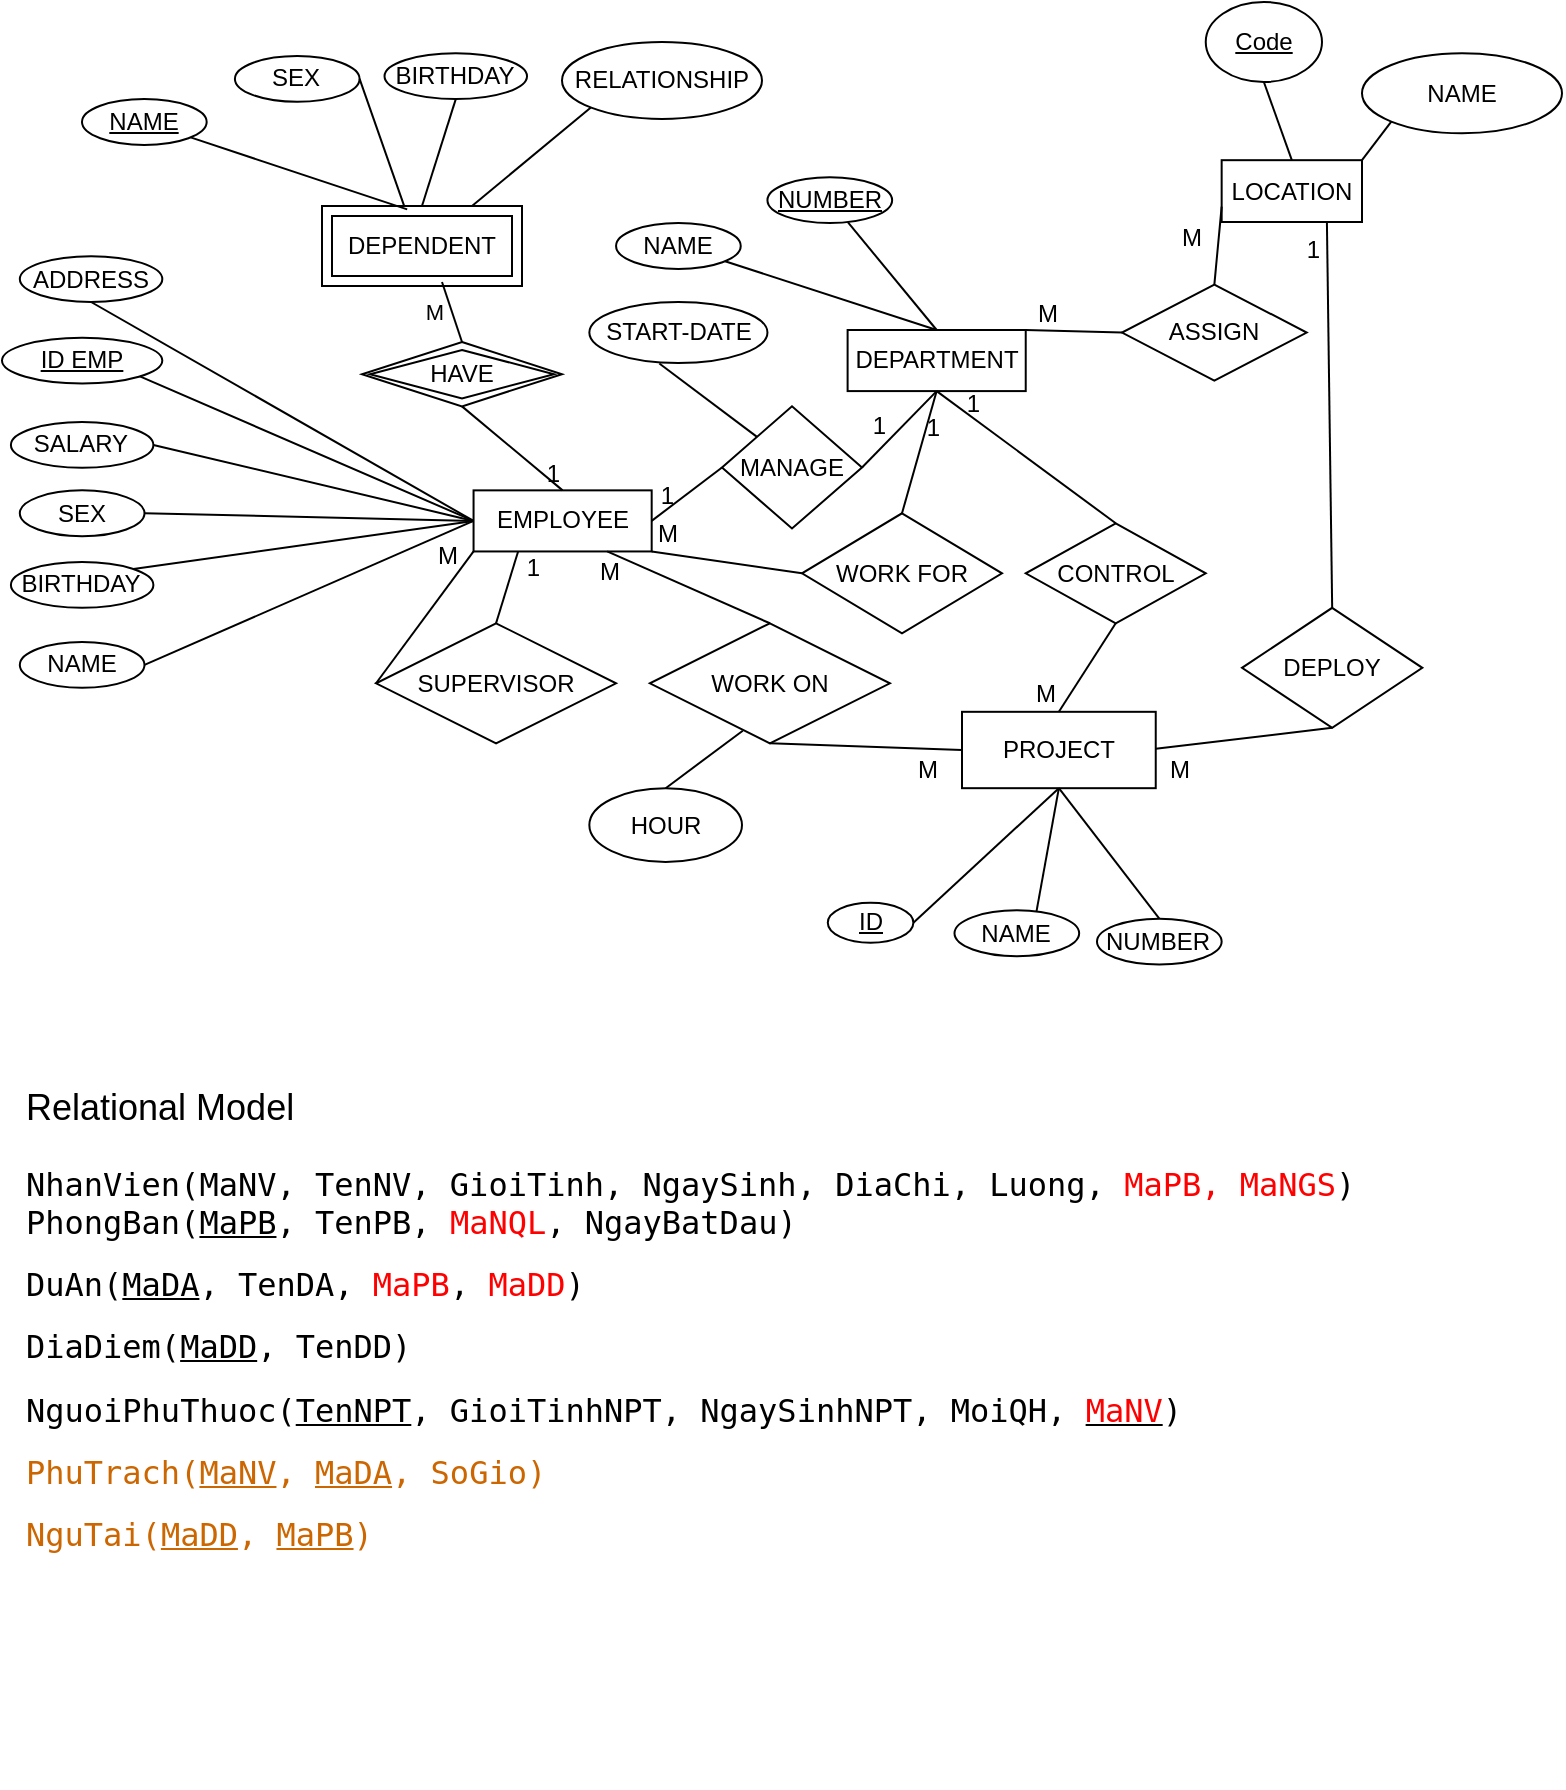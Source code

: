 <mxfile version="24.9.2">
  <diagram name="Page-1" id="UfHzQ_-jYsNJW2wkv0if">
    <mxGraphModel dx="827" dy="493" grid="1" gridSize="10" guides="1" tooltips="1" connect="1" arrows="1" fold="1" page="1" pageScale="1" pageWidth="850" pageHeight="1100" math="0" shadow="0">
      <root>
        <mxCell id="0" />
        <mxCell id="1" parent="0" />
        <mxCell id="2bNtola9W9ZlGzoYoYjb-123" value="" style="group;movable=1;resizable=1;rotatable=1;deletable=1;editable=1;locked=0;connectable=1;" parent="1" vertex="1" connectable="0">
          <mxGeometry x="34.996" y="200" width="780.004" height="481.25" as="geometry" />
        </mxCell>
        <mxCell id="2bNtola9W9ZlGzoYoYjb-6" value="" style="endArrow=none;html=1;rounded=0;exitX=0.5;exitY=0;exitDx=0;exitDy=0;movable=0;resizable=0;rotatable=0;deletable=0;editable=0;locked=1;connectable=0;" parent="2bNtola9W9ZlGzoYoYjb-123" source="2bNtola9W9ZlGzoYoYjb-12" target="2bNtola9W9ZlGzoYoYjb-7" edge="1">
          <mxGeometry width="50" height="50" relative="1" as="geometry">
            <mxPoint x="467.34" y="156.364" as="sourcePoint" />
            <mxPoint x="404.997" y="87.636" as="targetPoint" />
          </mxGeometry>
        </mxCell>
        <mxCell id="2bNtola9W9ZlGzoYoYjb-7" value="NAME" style="ellipse;whiteSpace=wrap;html=1;container=0;movable=0;resizable=0;rotatable=0;deletable=0;editable=0;locked=1;connectable=0;" parent="2bNtola9W9ZlGzoYoYjb-123" vertex="1">
          <mxGeometry x="307.031" y="110.545" width="62.342" height="22.909" as="geometry" />
        </mxCell>
        <mxCell id="2bNtola9W9ZlGzoYoYjb-8" value="" style="endArrow=none;html=1;rounded=0;exitX=0.5;exitY=0;exitDx=0;exitDy=0;movable=0;resizable=0;rotatable=0;deletable=0;editable=0;locked=1;connectable=0;" parent="2bNtola9W9ZlGzoYoYjb-123" source="2bNtola9W9ZlGzoYoYjb-12" target="2bNtola9W9ZlGzoYoYjb-9" edge="1">
          <mxGeometry width="50" height="50" relative="1" as="geometry">
            <mxPoint x="467.34" y="156.364" as="sourcePoint" />
            <mxPoint x="485.152" y="110.545" as="targetPoint" />
          </mxGeometry>
        </mxCell>
        <mxCell id="2bNtola9W9ZlGzoYoYjb-9" value="&lt;u&gt;NUMBER&lt;/u&gt;" style="ellipse;whiteSpace=wrap;html=1;container=0;movable=0;resizable=0;rotatable=0;deletable=0;editable=0;locked=1;connectable=0;" parent="2bNtola9W9ZlGzoYoYjb-123" vertex="1">
          <mxGeometry x="382.729" y="87.64" width="62.342" height="22.909" as="geometry" />
        </mxCell>
        <mxCell id="2bNtola9W9ZlGzoYoYjb-12" value="DEPARTMENT" style="rounded=0;whiteSpace=wrap;html=1;container=0;movable=0;resizable=0;rotatable=0;deletable=0;editable=0;locked=1;connectable=0;" parent="2bNtola9W9ZlGzoYoYjb-123" vertex="1">
          <mxGeometry x="422.81" y="164" width="89.06" height="30.545" as="geometry" />
        </mxCell>
        <mxCell id="2bNtola9W9ZlGzoYoYjb-18" value="MANAGE" style="rhombus;whiteSpace=wrap;html=1;direction=south;container=0;movable=0;resizable=0;rotatable=0;deletable=0;editable=0;locked=1;connectable=0;" parent="2bNtola9W9ZlGzoYoYjb-123" vertex="1">
          <mxGeometry x="360.004" y="202.18" width="70" height="61.09" as="geometry" />
        </mxCell>
        <mxCell id="2bNtola9W9ZlGzoYoYjb-21" value="PROJECT" style="rounded=0;whiteSpace=wrap;html=1;container=0;movable=0;resizable=0;rotatable=0;deletable=0;editable=0;locked=1;connectable=0;" parent="2bNtola9W9ZlGzoYoYjb-123" vertex="1">
          <mxGeometry x="480.004" y="354.91" width="96.87" height="38.18" as="geometry" />
        </mxCell>
        <mxCell id="2bNtola9W9ZlGzoYoYjb-22" value="" style="endArrow=none;html=1;rounded=0;exitX=0.657;exitY=0.033;exitDx=0;exitDy=0;exitPerimeter=0;entryX=0.5;entryY=1;entryDx=0;entryDy=0;movable=0;resizable=0;rotatable=0;deletable=0;editable=0;locked=1;connectable=0;" parent="2bNtola9W9ZlGzoYoYjb-123" source="2bNtola9W9ZlGzoYoYjb-23" target="2bNtola9W9ZlGzoYoYjb-21" edge="1">
          <mxGeometry width="50" height="50" relative="1" as="geometry">
            <mxPoint x="538.588" y="469.455" as="sourcePoint" />
            <mxPoint x="583.118" y="431.273" as="targetPoint" />
          </mxGeometry>
        </mxCell>
        <mxCell id="2bNtola9W9ZlGzoYoYjb-23" value="NAME" style="ellipse;whiteSpace=wrap;html=1;container=0;movable=0;resizable=0;rotatable=0;deletable=0;editable=0;locked=1;connectable=0;" parent="2bNtola9W9ZlGzoYoYjb-123" vertex="1">
          <mxGeometry x="476.246" y="454.182" width="62.342" height="22.909" as="geometry" />
        </mxCell>
        <mxCell id="2bNtola9W9ZlGzoYoYjb-24" value="NUMBER" style="ellipse;whiteSpace=wrap;html=1;container=0;movable=0;resizable=0;rotatable=0;deletable=0;editable=0;locked=1;connectable=0;" parent="2bNtola9W9ZlGzoYoYjb-123" vertex="1">
          <mxGeometry x="547.494" y="458.341" width="62.342" height="22.909" as="geometry" />
        </mxCell>
        <mxCell id="2bNtola9W9ZlGzoYoYjb-25" value="" style="endArrow=none;html=1;rounded=0;exitX=0.5;exitY=0;exitDx=0;exitDy=0;entryX=0.5;entryY=1;entryDx=0;entryDy=0;movable=1;resizable=1;rotatable=1;deletable=1;editable=1;locked=0;connectable=1;" parent="2bNtola9W9ZlGzoYoYjb-123" source="2bNtola9W9ZlGzoYoYjb-24" target="2bNtola9W9ZlGzoYoYjb-21" edge="1">
          <mxGeometry width="50" height="50" relative="1" as="geometry">
            <mxPoint x="520.776" y="484.727" as="sourcePoint" />
            <mxPoint x="583.118" y="431.273" as="targetPoint" />
          </mxGeometry>
        </mxCell>
        <mxCell id="2bNtola9W9ZlGzoYoYjb-32" value="" style="endArrow=none;html=1;rounded=0;entryX=0.5;entryY=1;entryDx=0;entryDy=0;exitX=0.5;exitY=0;exitDx=0;exitDy=0;movable=0;resizable=0;rotatable=0;deletable=0;editable=0;locked=1;connectable=0;" parent="2bNtola9W9ZlGzoYoYjb-123" source="2bNtola9W9ZlGzoYoYjb-18" target="2bNtola9W9ZlGzoYoYjb-12" edge="1">
          <mxGeometry relative="1" as="geometry">
            <mxPoint x="351.561" y="225.091" as="sourcePoint" />
            <mxPoint x="494.058" y="225.091" as="targetPoint" />
          </mxGeometry>
        </mxCell>
        <mxCell id="2bNtola9W9ZlGzoYoYjb-33" value="1" style="resizable=0;html=1;whiteSpace=wrap;align=right;verticalAlign=bottom;container=0;movable=0;rotatable=0;deletable=0;editable=0;locked=1;connectable=0;" parent="2bNtola9W9ZlGzoYoYjb-32" connectable="0" vertex="1">
          <mxGeometry x="1" relative="1" as="geometry">
            <mxPoint x="-24" y="26" as="offset" />
          </mxGeometry>
        </mxCell>
        <mxCell id="2bNtola9W9ZlGzoYoYjb-36" value="START-DATE" style="ellipse;whiteSpace=wrap;html=1;align=center;container=0;movable=0;resizable=0;rotatable=0;deletable=0;editable=0;locked=1;connectable=0;" parent="2bNtola9W9ZlGzoYoYjb-123" vertex="1">
          <mxGeometry x="293.672" y="149.996" width="89.06" height="30.545" as="geometry" />
        </mxCell>
        <mxCell id="2bNtola9W9ZlGzoYoYjb-38" value="" style="endArrow=none;html=1;rounded=0;entryX=0.393;entryY=1.008;entryDx=0;entryDy=0;entryPerimeter=0;exitX=0;exitY=1;exitDx=0;exitDy=0;movable=0;resizable=0;rotatable=0;deletable=0;editable=0;locked=1;connectable=0;" parent="2bNtola9W9ZlGzoYoYjb-123" source="2bNtola9W9ZlGzoYoYjb-18" target="2bNtola9W9ZlGzoYoYjb-36" edge="1">
          <mxGeometry relative="1" as="geometry">
            <mxPoint x="351.561" y="225.091" as="sourcePoint" />
            <mxPoint x="494.058" y="225.091" as="targetPoint" />
          </mxGeometry>
        </mxCell>
        <mxCell id="2bNtola9W9ZlGzoYoYjb-39" value="EMPLOYEE" style="whiteSpace=wrap;html=1;align=center;container=0;movable=0;resizable=0;rotatable=0;deletable=0;editable=0;locked=1;connectable=0;" parent="2bNtola9W9ZlGzoYoYjb-123" vertex="1">
          <mxGeometry x="235.783" y="244.182" width="89.06" height="30.545" as="geometry" />
        </mxCell>
        <mxCell id="2bNtola9W9ZlGzoYoYjb-40" value="" style="endArrow=none;html=1;rounded=0;entryX=1;entryY=0.5;entryDx=0;entryDy=0;exitX=0.5;exitY=1;exitDx=0;exitDy=0;movable=0;resizable=0;rotatable=0;deletable=0;editable=0;locked=1;connectable=0;" parent="2bNtola9W9ZlGzoYoYjb-123" source="2bNtola9W9ZlGzoYoYjb-18" target="2bNtola9W9ZlGzoYoYjb-39" edge="1">
          <mxGeometry relative="1" as="geometry">
            <mxPoint x="351.561" y="225.091" as="sourcePoint" />
            <mxPoint x="494.058" y="225.091" as="targetPoint" />
          </mxGeometry>
        </mxCell>
        <mxCell id="2bNtola9W9ZlGzoYoYjb-41" value="1" style="resizable=0;html=1;whiteSpace=wrap;align=right;verticalAlign=bottom;container=0;movable=0;rotatable=0;deletable=0;editable=0;locked=1;connectable=0;" parent="2bNtola9W9ZlGzoYoYjb-40" connectable="0" vertex="1">
          <mxGeometry x="1" relative="1" as="geometry">
            <mxPoint x="13" y="-4" as="offset" />
          </mxGeometry>
        </mxCell>
        <mxCell id="2bNtola9W9ZlGzoYoYjb-42" value="&lt;u&gt;ID EMP&lt;/u&gt;" style="ellipse;whiteSpace=wrap;html=1;align=center;container=0;movable=0;resizable=0;rotatable=0;deletable=0;editable=0;locked=1;connectable=0;" parent="2bNtola9W9ZlGzoYoYjb-123" vertex="1">
          <mxGeometry y="167.819" width="80.154" height="22.909" as="geometry" />
        </mxCell>
        <mxCell id="2bNtola9W9ZlGzoYoYjb-44" value="ADDRESS" style="ellipse;whiteSpace=wrap;html=1;align=center;container=0;movable=0;resizable=0;rotatable=0;deletable=0;editable=0;locked=1;connectable=0;" parent="2bNtola9W9ZlGzoYoYjb-123" vertex="1">
          <mxGeometry x="8.914" y="127.09" width="71.248" height="22.909" as="geometry" />
        </mxCell>
        <mxCell id="2bNtola9W9ZlGzoYoYjb-45" value="SALARY" style="ellipse;whiteSpace=wrap;html=1;align=center;container=0;movable=0;resizable=0;rotatable=0;deletable=0;editable=0;locked=1;connectable=0;" parent="2bNtola9W9ZlGzoYoYjb-123" vertex="1">
          <mxGeometry x="4.454" y="210.003" width="71.248" height="22.909" as="geometry" />
        </mxCell>
        <mxCell id="2bNtola9W9ZlGzoYoYjb-46" value="SEX" style="ellipse;whiteSpace=wrap;html=1;align=center;container=0;movable=0;resizable=0;rotatable=0;deletable=0;editable=0;locked=1;connectable=0;" parent="2bNtola9W9ZlGzoYoYjb-123" vertex="1">
          <mxGeometry x="8.907" y="244.186" width="62.342" height="22.909" as="geometry" />
        </mxCell>
        <mxCell id="2bNtola9W9ZlGzoYoYjb-48" value="BIRTHDAY" style="ellipse;whiteSpace=wrap;html=1;align=center;container=0;movable=0;resizable=0;rotatable=0;deletable=0;editable=0;locked=1;connectable=0;" parent="2bNtola9W9ZlGzoYoYjb-123" vertex="1">
          <mxGeometry x="4.457" y="279.998" width="71.248" height="22.909" as="geometry" />
        </mxCell>
        <mxCell id="2bNtola9W9ZlGzoYoYjb-49" value="" style="endArrow=none;html=1;rounded=0;entryX=1;entryY=0.5;entryDx=0;entryDy=0;exitX=0;exitY=0.5;exitDx=0;exitDy=0;movable=0;resizable=0;rotatable=0;deletable=0;editable=0;locked=1;connectable=0;" parent="2bNtola9W9ZlGzoYoYjb-123" source="2bNtola9W9ZlGzoYoYjb-39" target="2bNtola9W9ZlGzoYoYjb-46" edge="1">
          <mxGeometry relative="1" as="geometry">
            <mxPoint x="289.219" y="225.091" as="sourcePoint" />
            <mxPoint x="431.716" y="225.091" as="targetPoint" />
          </mxGeometry>
        </mxCell>
        <mxCell id="2bNtola9W9ZlGzoYoYjb-50" value="" style="endArrow=none;html=1;rounded=0;entryX=1;entryY=0.5;entryDx=0;entryDy=0;exitX=0;exitY=0.5;exitDx=0;exitDy=0;movable=0;resizable=0;rotatable=0;deletable=0;editable=0;locked=1;connectable=0;" parent="2bNtola9W9ZlGzoYoYjb-123" source="2bNtola9W9ZlGzoYoYjb-39" target="2bNtola9W9ZlGzoYoYjb-45" edge="1">
          <mxGeometry relative="1" as="geometry">
            <mxPoint x="289.219" y="225.091" as="sourcePoint" />
            <mxPoint x="431.716" y="225.091" as="targetPoint" />
          </mxGeometry>
        </mxCell>
        <mxCell id="2bNtola9W9ZlGzoYoYjb-51" value="" style="endArrow=none;html=1;rounded=0;entryX=1;entryY=1;entryDx=0;entryDy=0;exitX=0;exitY=0.5;exitDx=0;exitDy=0;movable=0;resizable=0;rotatable=0;deletable=0;editable=0;locked=1;connectable=0;" parent="2bNtola9W9ZlGzoYoYjb-123" source="2bNtola9W9ZlGzoYoYjb-39" target="2bNtola9W9ZlGzoYoYjb-42" edge="1">
          <mxGeometry relative="1" as="geometry">
            <mxPoint x="289.219" y="225.091" as="sourcePoint" />
            <mxPoint x="431.716" y="225.091" as="targetPoint" />
          </mxGeometry>
        </mxCell>
        <mxCell id="2bNtola9W9ZlGzoYoYjb-52" value="" style="endArrow=none;html=1;rounded=0;entryX=0.5;entryY=1;entryDx=0;entryDy=0;exitX=0;exitY=0.5;exitDx=0;exitDy=0;movable=0;resizable=0;rotatable=0;deletable=0;editable=0;locked=1;connectable=0;" parent="2bNtola9W9ZlGzoYoYjb-123" source="2bNtola9W9ZlGzoYoYjb-39" target="2bNtola9W9ZlGzoYoYjb-44" edge="1">
          <mxGeometry relative="1" as="geometry">
            <mxPoint x="289.219" y="225.091" as="sourcePoint" />
            <mxPoint x="431.716" y="225.091" as="targetPoint" />
          </mxGeometry>
        </mxCell>
        <mxCell id="2bNtola9W9ZlGzoYoYjb-53" value="" style="endArrow=none;html=1;rounded=0;entryX=1;entryY=0;entryDx=0;entryDy=0;exitX=0;exitY=0.5;exitDx=0;exitDy=0;movable=0;resizable=0;rotatable=0;deletable=0;editable=0;locked=1;connectable=0;" parent="2bNtola9W9ZlGzoYoYjb-123" source="2bNtola9W9ZlGzoYoYjb-39" target="2bNtola9W9ZlGzoYoYjb-48" edge="1">
          <mxGeometry relative="1" as="geometry">
            <mxPoint x="244.689" y="267.091" as="sourcePoint" />
            <mxPoint x="195.705" y="274.727" as="targetPoint" />
          </mxGeometry>
        </mxCell>
        <mxCell id="2bNtola9W9ZlGzoYoYjb-55" value="ID" style="ellipse;whiteSpace=wrap;html=1;align=center;fontStyle=4;container=0;movable=0;resizable=0;rotatable=0;deletable=0;editable=0;locked=1;connectable=0;" parent="2bNtola9W9ZlGzoYoYjb-123" vertex="1">
          <mxGeometry x="412.894" y="450.36" width="42.8" height="20" as="geometry" />
        </mxCell>
        <mxCell id="2bNtola9W9ZlGzoYoYjb-56" value="" style="endArrow=none;html=1;rounded=0;exitX=1;exitY=0.5;exitDx=0;exitDy=0;entryX=0.5;entryY=1;entryDx=0;entryDy=0;movable=0;resizable=0;rotatable=0;deletable=0;editable=0;locked=1;connectable=0;" parent="2bNtola9W9ZlGzoYoYjb-123" source="2bNtola9W9ZlGzoYoYjb-55" target="2bNtola9W9ZlGzoYoYjb-21" edge="1">
          <mxGeometry relative="1" as="geometry">
            <mxPoint x="342.655" y="286.182" as="sourcePoint" />
            <mxPoint x="480.004" y="400" as="targetPoint" />
          </mxGeometry>
        </mxCell>
        <mxCell id="2bNtola9W9ZlGzoYoYjb-57" value="NAME" style="ellipse;whiteSpace=wrap;html=1;align=center;container=0;movable=0;resizable=0;rotatable=0;deletable=0;editable=0;locked=1;connectable=0;" parent="2bNtola9W9ZlGzoYoYjb-123" vertex="1">
          <mxGeometry x="8.91" y="320.0" width="62.342" height="22.909" as="geometry" />
        </mxCell>
        <mxCell id="2bNtola9W9ZlGzoYoYjb-58" value="" style="endArrow=none;html=1;rounded=0;exitX=1;exitY=0.5;exitDx=0;exitDy=0;entryX=0;entryY=0.5;entryDx=0;entryDy=0;movable=0;resizable=0;rotatable=0;deletable=0;editable=0;locked=1;connectable=0;" parent="2bNtola9W9ZlGzoYoYjb-123" source="2bNtola9W9ZlGzoYoYjb-57" target="2bNtola9W9ZlGzoYoYjb-39" edge="1">
          <mxGeometry relative="1" as="geometry">
            <mxPoint x="226.877" y="293.818" as="sourcePoint" />
            <mxPoint x="369.373" y="293.818" as="targetPoint" />
          </mxGeometry>
        </mxCell>
        <mxCell id="2bNtola9W9ZlGzoYoYjb-63" value="WORK FOR" style="shape=rhombus;perimeter=rhombusPerimeter;whiteSpace=wrap;html=1;align=center;container=0;movable=0;resizable=0;rotatable=0;deletable=0;editable=0;locked=1;connectable=0;" parent="2bNtola9W9ZlGzoYoYjb-123" vertex="1">
          <mxGeometry x="400.004" y="255.64" width="100" height="60" as="geometry" />
        </mxCell>
        <mxCell id="2bNtola9W9ZlGzoYoYjb-65" value="" style="endArrow=none;html=1;rounded=0;exitX=0.5;exitY=0;exitDx=0;exitDy=0;entryX=0.5;entryY=1;entryDx=0;entryDy=0;movable=0;resizable=0;rotatable=0;deletable=0;editable=0;locked=1;connectable=0;" parent="2bNtola9W9ZlGzoYoYjb-123" source="2bNtola9W9ZlGzoYoYjb-63" target="2bNtola9W9ZlGzoYoYjb-12" edge="1">
          <mxGeometry relative="1" as="geometry">
            <mxPoint x="410.004" y="270" as="sourcePoint" />
            <mxPoint x="570.004" y="270" as="targetPoint" />
          </mxGeometry>
        </mxCell>
        <mxCell id="2bNtola9W9ZlGzoYoYjb-66" value="1" style="resizable=0;html=1;whiteSpace=wrap;align=right;verticalAlign=bottom;container=0;movable=0;rotatable=0;deletable=0;editable=0;locked=1;connectable=0;" parent="2bNtola9W9ZlGzoYoYjb-65" connectable="0" vertex="1">
          <mxGeometry x="1" relative="1" as="geometry">
            <mxPoint x="23" y="15" as="offset" />
          </mxGeometry>
        </mxCell>
        <mxCell id="2bNtola9W9ZlGzoYoYjb-67" value="" style="endArrow=none;html=1;rounded=0;entryX=1;entryY=1;entryDx=0;entryDy=0;exitX=0;exitY=0.5;exitDx=0;exitDy=0;movable=0;resizable=0;rotatable=0;deletable=0;editable=0;locked=1;connectable=0;" parent="2bNtola9W9ZlGzoYoYjb-123" source="2bNtola9W9ZlGzoYoYjb-63" target="2bNtola9W9ZlGzoYoYjb-39" edge="1">
          <mxGeometry relative="1" as="geometry">
            <mxPoint x="410.004" y="270" as="sourcePoint" />
            <mxPoint x="570.004" y="270" as="targetPoint" />
          </mxGeometry>
        </mxCell>
        <mxCell id="2bNtola9W9ZlGzoYoYjb-68" value="M" style="resizable=0;html=1;whiteSpace=wrap;align=right;verticalAlign=bottom;container=0;movable=0;rotatable=0;deletable=0;editable=0;locked=1;connectable=0;" parent="2bNtola9W9ZlGzoYoYjb-67" connectable="0" vertex="1">
          <mxGeometry x="1" relative="1" as="geometry">
            <mxPoint x="15" as="offset" />
          </mxGeometry>
        </mxCell>
        <mxCell id="2bNtola9W9ZlGzoYoYjb-69" value="CONTROL" style="shape=rhombus;perimeter=rhombusPerimeter;whiteSpace=wrap;html=1;align=center;container=0;movable=1;resizable=1;rotatable=1;deletable=1;editable=1;locked=0;connectable=1;" parent="2bNtola9W9ZlGzoYoYjb-123" vertex="1">
          <mxGeometry x="511.874" y="260.64" width="90" height="50" as="geometry" />
        </mxCell>
        <mxCell id="2bNtola9W9ZlGzoYoYjb-70" value="" style="endArrow=none;html=1;rounded=0;entryX=0.5;entryY=1;entryDx=0;entryDy=0;exitX=0.5;exitY=0;exitDx=0;exitDy=0;movable=0;resizable=0;rotatable=0;deletable=0;editable=0;locked=1;connectable=0;" parent="2bNtola9W9ZlGzoYoYjb-123" source="2bNtola9W9ZlGzoYoYjb-69" target="2bNtola9W9ZlGzoYoYjb-12" edge="1">
          <mxGeometry relative="1" as="geometry">
            <mxPoint x="410.004" y="270" as="sourcePoint" />
            <mxPoint x="570.004" y="270" as="targetPoint" />
          </mxGeometry>
        </mxCell>
        <mxCell id="2bNtola9W9ZlGzoYoYjb-71" value="1" style="resizable=0;html=1;whiteSpace=wrap;align=right;verticalAlign=bottom;container=0;movable=0;rotatable=0;deletable=0;editable=0;locked=1;connectable=0;" parent="2bNtola9W9ZlGzoYoYjb-70" connectable="0" vertex="1">
          <mxGeometry x="1" relative="1" as="geometry">
            <mxPoint x="3" y="27" as="offset" />
          </mxGeometry>
        </mxCell>
        <mxCell id="2bNtola9W9ZlGzoYoYjb-72" value="" style="endArrow=none;html=1;rounded=0;entryX=0.5;entryY=0;entryDx=0;entryDy=0;exitX=0.5;exitY=1;exitDx=0;exitDy=0;movable=0;resizable=0;rotatable=0;deletable=0;editable=0;locked=1;connectable=0;" parent="2bNtola9W9ZlGzoYoYjb-123" source="2bNtola9W9ZlGzoYoYjb-69" target="2bNtola9W9ZlGzoYoYjb-21" edge="1">
          <mxGeometry relative="1" as="geometry">
            <mxPoint x="410.004" y="270" as="sourcePoint" />
            <mxPoint x="570.004" y="270" as="targetPoint" />
          </mxGeometry>
        </mxCell>
        <mxCell id="2bNtola9W9ZlGzoYoYjb-73" value="M" style="resizable=0;html=1;whiteSpace=wrap;align=right;verticalAlign=bottom;container=0;movable=0;rotatable=0;deletable=0;editable=0;locked=1;connectable=0;" parent="2bNtola9W9ZlGzoYoYjb-72" connectable="0" vertex="1">
          <mxGeometry x="1" relative="1" as="geometry">
            <mxPoint as="offset" />
          </mxGeometry>
        </mxCell>
        <mxCell id="2bNtola9W9ZlGzoYoYjb-75" value="WORK ON" style="shape=rhombus;perimeter=rhombusPerimeter;whiteSpace=wrap;html=1;align=center;container=0;movable=0;resizable=0;rotatable=0;deletable=0;editable=0;locked=1;connectable=0;" parent="2bNtola9W9ZlGzoYoYjb-123" vertex="1">
          <mxGeometry x="323.954" y="310.64" width="120" height="60" as="geometry" />
        </mxCell>
        <mxCell id="2bNtola9W9ZlGzoYoYjb-76" value="" style="endArrow=none;html=1;rounded=0;entryX=0.75;entryY=1;entryDx=0;entryDy=0;exitX=0.5;exitY=0;exitDx=0;exitDy=0;movable=0;resizable=0;rotatable=0;deletable=0;editable=0;locked=1;connectable=0;" parent="2bNtola9W9ZlGzoYoYjb-123" source="2bNtola9W9ZlGzoYoYjb-75" target="2bNtola9W9ZlGzoYoYjb-39" edge="1">
          <mxGeometry relative="1" as="geometry">
            <mxPoint x="380.004" y="300" as="sourcePoint" />
            <mxPoint x="297.518" y="278.547" as="targetPoint" />
          </mxGeometry>
        </mxCell>
        <mxCell id="2bNtola9W9ZlGzoYoYjb-77" value="M" style="resizable=0;html=1;whiteSpace=wrap;align=right;verticalAlign=bottom;container=0;movable=0;rotatable=0;deletable=0;editable=0;locked=1;connectable=0;" parent="2bNtola9W9ZlGzoYoYjb-76" connectable="0" vertex="1">
          <mxGeometry x="1" relative="1" as="geometry">
            <mxPoint x="8" y="19" as="offset" />
          </mxGeometry>
        </mxCell>
        <mxCell id="2bNtola9W9ZlGzoYoYjb-78" value="" style="endArrow=none;html=1;rounded=0;exitX=0.5;exitY=1;exitDx=0;exitDy=0;entryX=0;entryY=0.5;entryDx=0;entryDy=0;movable=0;resizable=0;rotatable=0;deletable=0;editable=0;locked=1;connectable=0;" parent="2bNtola9W9ZlGzoYoYjb-123" source="2bNtola9W9ZlGzoYoYjb-75" target="2bNtola9W9ZlGzoYoYjb-21" edge="1">
          <mxGeometry relative="1" as="geometry">
            <mxPoint x="405.844" y="429.09" as="sourcePoint" />
            <mxPoint x="460.004" y="374" as="targetPoint" />
          </mxGeometry>
        </mxCell>
        <mxCell id="2bNtola9W9ZlGzoYoYjb-79" value="M" style="resizable=0;html=1;whiteSpace=wrap;align=right;verticalAlign=bottom;container=0;movable=0;rotatable=0;deletable=0;editable=0;locked=1;connectable=0;" parent="2bNtola9W9ZlGzoYoYjb-78" connectable="0" vertex="1">
          <mxGeometry x="1" relative="1" as="geometry">
            <mxPoint x="-10" y="19" as="offset" />
          </mxGeometry>
        </mxCell>
        <mxCell id="2bNtola9W9ZlGzoYoYjb-80" value="HOUR" style="ellipse;whiteSpace=wrap;html=1;align=center;container=0;movable=0;resizable=0;rotatable=0;deletable=0;editable=0;locked=1;connectable=0;" parent="2bNtola9W9ZlGzoYoYjb-123" vertex="1">
          <mxGeometry x="293.674" y="393.09" width="76.33" height="36.91" as="geometry" />
        </mxCell>
        <mxCell id="2bNtola9W9ZlGzoYoYjb-81" value="" style="endArrow=none;html=1;rounded=0;entryX=0.5;entryY=0;entryDx=0;entryDy=0;exitX=0.387;exitY=0.895;exitDx=0;exitDy=0;exitPerimeter=0;movable=0;resizable=0;rotatable=0;deletable=0;editable=0;locked=1;connectable=0;" parent="2bNtola9W9ZlGzoYoYjb-123" source="2bNtola9W9ZlGzoYoYjb-75" target="2bNtola9W9ZlGzoYoYjb-80" edge="1">
          <mxGeometry relative="1" as="geometry">
            <mxPoint x="410.004" y="270" as="sourcePoint" />
            <mxPoint x="570.004" y="270" as="targetPoint" />
          </mxGeometry>
        </mxCell>
        <mxCell id="2bNtola9W9ZlGzoYoYjb-83" value="SUPERVISOR" style="shape=rhombus;perimeter=rhombusPerimeter;whiteSpace=wrap;html=1;align=center;container=0;movable=0;resizable=0;rotatable=0;deletable=0;editable=0;locked=1;connectable=0;" parent="2bNtola9W9ZlGzoYoYjb-123" vertex="1">
          <mxGeometry x="187.034" y="310.64" width="120" height="60" as="geometry" />
        </mxCell>
        <mxCell id="2bNtola9W9ZlGzoYoYjb-85" value="" style="endArrow=none;html=1;rounded=0;exitX=0.5;exitY=0;exitDx=0;exitDy=0;entryX=0.25;entryY=1;entryDx=0;entryDy=0;movable=0;resizable=0;rotatable=0;deletable=0;editable=0;locked=1;connectable=0;" parent="2bNtola9W9ZlGzoYoYjb-123" source="2bNtola9W9ZlGzoYoYjb-83" target="2bNtola9W9ZlGzoYoYjb-39" edge="1">
          <mxGeometry relative="1" as="geometry">
            <mxPoint x="170.004" y="270" as="sourcePoint" />
            <mxPoint x="330.004" y="270" as="targetPoint" />
          </mxGeometry>
        </mxCell>
        <mxCell id="2bNtola9W9ZlGzoYoYjb-86" value="1" style="resizable=0;html=1;whiteSpace=wrap;align=right;verticalAlign=bottom;container=0;movable=0;rotatable=0;deletable=0;editable=0;locked=1;connectable=0;" parent="2bNtola9W9ZlGzoYoYjb-85" connectable="0" vertex="1">
          <mxGeometry x="1" relative="1" as="geometry">
            <mxPoint x="12" y="17" as="offset" />
          </mxGeometry>
        </mxCell>
        <mxCell id="2bNtola9W9ZlGzoYoYjb-87" value="" style="endArrow=none;html=1;rounded=0;entryX=0;entryY=1;entryDx=0;entryDy=0;exitX=0;exitY=0.5;exitDx=0;exitDy=0;movable=0;resizable=0;rotatable=0;deletable=0;editable=0;locked=1;connectable=0;" parent="2bNtola9W9ZlGzoYoYjb-123" source="2bNtola9W9ZlGzoYoYjb-83" target="2bNtola9W9ZlGzoYoYjb-39" edge="1">
          <mxGeometry relative="1" as="geometry">
            <mxPoint x="27.034" y="380" as="sourcePoint" />
            <mxPoint x="187.034" y="380" as="targetPoint" />
          </mxGeometry>
        </mxCell>
        <mxCell id="2bNtola9W9ZlGzoYoYjb-88" value="M" style="resizable=0;html=1;whiteSpace=wrap;align=right;verticalAlign=bottom;container=0;movable=0;rotatable=0;deletable=0;editable=0;locked=1;connectable=0;" parent="2bNtola9W9ZlGzoYoYjb-87" connectable="0" vertex="1">
          <mxGeometry x="1" relative="1" as="geometry">
            <mxPoint x="-6" y="11" as="offset" />
          </mxGeometry>
        </mxCell>
        <mxCell id="2bNtola9W9ZlGzoYoYjb-90" value="" style="endArrow=none;html=1;rounded=0;exitX=0.5;exitY=1;exitDx=0;exitDy=0;entryX=0.5;entryY=0;entryDx=0;entryDy=0;movable=0;resizable=0;rotatable=0;deletable=0;editable=0;locked=1;connectable=0;" parent="2bNtola9W9ZlGzoYoYjb-123" source="2bNtola9W9ZlGzoYoYjb-92" target="2bNtola9W9ZlGzoYoYjb-39" edge="1">
          <mxGeometry relative="1" as="geometry">
            <mxPoint x="251.034" y="209.961" as="sourcePoint" />
            <mxPoint x="280.004" y="240" as="targetPoint" />
          </mxGeometry>
        </mxCell>
        <mxCell id="2bNtola9W9ZlGzoYoYjb-91" value="1" style="resizable=0;html=1;whiteSpace=wrap;align=right;verticalAlign=bottom;container=0;movable=0;rotatable=0;deletable=0;editable=0;locked=1;connectable=0;" parent="2bNtola9W9ZlGzoYoYjb-90" connectable="0" vertex="1">
          <mxGeometry x="1" relative="1" as="geometry" />
        </mxCell>
        <mxCell id="2bNtola9W9ZlGzoYoYjb-92" value="HAVE" style="shape=rhombus;double=1;perimeter=rhombusPerimeter;whiteSpace=wrap;html=1;align=center;container=0;movable=0;resizable=0;rotatable=0;deletable=0;editable=0;locked=1;connectable=0;" parent="2bNtola9W9ZlGzoYoYjb-123" vertex="1">
          <mxGeometry x="180.004" y="170" width="100" height="32.18" as="geometry" />
        </mxCell>
        <mxCell id="2bNtola9W9ZlGzoYoYjb-93" value="DEPENDENT" style="shape=ext;margin=3;double=1;whiteSpace=wrap;html=1;align=center;container=0;movable=0;resizable=0;rotatable=0;deletable=0;editable=0;locked=1;connectable=0;" parent="2bNtola9W9ZlGzoYoYjb-123" vertex="1">
          <mxGeometry x="160.004" y="102" width="100" height="40" as="geometry" />
        </mxCell>
        <mxCell id="2bNtola9W9ZlGzoYoYjb-94" value="" style="endArrow=none;html=1;rounded=0;exitX=0.5;exitY=0;exitDx=0;exitDy=0;entryX=0.6;entryY=0.95;entryDx=0;entryDy=0;entryPerimeter=0;movable=0;resizable=0;rotatable=0;deletable=0;editable=0;locked=1;connectable=0;" parent="2bNtola9W9ZlGzoYoYjb-123" source="2bNtola9W9ZlGzoYoYjb-92" target="2bNtola9W9ZlGzoYoYjb-93" edge="1">
          <mxGeometry relative="1" as="geometry">
            <mxPoint x="270.004" y="170" as="sourcePoint" />
            <mxPoint x="430.004" y="170" as="targetPoint" />
          </mxGeometry>
        </mxCell>
        <mxCell id="2bNtola9W9ZlGzoYoYjb-95" value="1" style="resizable=0;html=1;whiteSpace=wrap;align=right;verticalAlign=bottom;container=0;movable=0;rotatable=0;deletable=0;editable=0;locked=1;connectable=0;" parent="2bNtola9W9ZlGzoYoYjb-94" connectable="0" vertex="1">
          <mxGeometry x="1" relative="1" as="geometry">
            <mxPoint y="24" as="offset" />
          </mxGeometry>
        </mxCell>
        <mxCell id="2bNtola9W9ZlGzoYoYjb-96" value="M" style="edgeLabel;html=1;align=center;verticalAlign=middle;resizable=0;points=[];container=0;movable=0;rotatable=0;deletable=0;editable=0;locked=1;connectable=0;" parent="2bNtola9W9ZlGzoYoYjb-94" vertex="1" connectable="0">
          <mxGeometry x="0.215" y="9" relative="1" as="geometry">
            <mxPoint as="offset" />
          </mxGeometry>
        </mxCell>
        <mxCell id="2bNtola9W9ZlGzoYoYjb-97" value="" style="endArrow=none;html=1;rounded=0;exitX=0.426;exitY=0.042;exitDx=0;exitDy=0;exitPerimeter=0;movable=0;resizable=0;rotatable=0;deletable=0;editable=0;locked=1;connectable=0;" parent="2bNtola9W9ZlGzoYoYjb-123" source="2bNtola9W9ZlGzoYoYjb-93" target="2bNtola9W9ZlGzoYoYjb-98" edge="1">
          <mxGeometry width="50" height="50" relative="1" as="geometry">
            <mxPoint x="199.974" y="102" as="sourcePoint" />
            <mxPoint x="137.967" y="25.636" as="targetPoint" />
          </mxGeometry>
        </mxCell>
        <mxCell id="2bNtola9W9ZlGzoYoYjb-98" value="&lt;u&gt;NAME&lt;/u&gt;" style="ellipse;whiteSpace=wrap;html=1;container=0;movable=0;resizable=0;rotatable=0;deletable=0;editable=0;locked=1;connectable=0;" parent="2bNtola9W9ZlGzoYoYjb-123" vertex="1">
          <mxGeometry x="40.001" y="48.545" width="62.342" height="22.909" as="geometry" />
        </mxCell>
        <mxCell id="2bNtola9W9ZlGzoYoYjb-99" value="SEX" style="ellipse;whiteSpace=wrap;html=1;align=center;container=0;movable=0;resizable=0;rotatable=0;deletable=0;editable=0;locked=1;connectable=0;" parent="2bNtola9W9ZlGzoYoYjb-123" vertex="1">
          <mxGeometry x="116.457" y="26.996" width="62.342" height="22.909" as="geometry" />
        </mxCell>
        <mxCell id="2bNtola9W9ZlGzoYoYjb-100" value="" style="endArrow=none;html=1;rounded=0;entryX=1;entryY=0.5;entryDx=0;entryDy=0;exitX=0.412;exitY=0.007;exitDx=0;exitDy=0;exitPerimeter=0;movable=0;resizable=0;rotatable=0;deletable=0;editable=0;locked=1;connectable=0;" parent="2bNtola9W9ZlGzoYoYjb-123" source="2bNtola9W9ZlGzoYoYjb-93" target="2bNtola9W9ZlGzoYoYjb-99" edge="1">
          <mxGeometry relative="1" as="geometry">
            <mxPoint x="343.554" y="41.81" as="sourcePoint" />
            <mxPoint x="539.266" y="7.901" as="targetPoint" />
          </mxGeometry>
        </mxCell>
        <mxCell id="2bNtola9W9ZlGzoYoYjb-101" value="BIRTHDAY" style="ellipse;whiteSpace=wrap;html=1;align=center;container=0;movable=0;resizable=0;rotatable=0;deletable=0;editable=0;locked=1;connectable=0;" parent="2bNtola9W9ZlGzoYoYjb-123" vertex="1">
          <mxGeometry x="191.267" y="25.638" width="71.248" height="22.909" as="geometry" />
        </mxCell>
        <mxCell id="2bNtola9W9ZlGzoYoYjb-102" value="" style="endArrow=none;html=1;rounded=0;entryX=0.5;entryY=1;entryDx=0;entryDy=0;exitX=0.5;exitY=0;exitDx=0;exitDy=0;movable=0;resizable=0;rotatable=0;deletable=0;editable=0;locked=1;connectable=0;" parent="2bNtola9W9ZlGzoYoYjb-123" source="2bNtola9W9ZlGzoYoYjb-93" target="2bNtola9W9ZlGzoYoYjb-101" edge="1">
          <mxGeometry relative="1" as="geometry">
            <mxPoint x="422.814" y="4.64" as="sourcePoint" />
            <mxPoint x="382.515" y="20.367" as="targetPoint" />
          </mxGeometry>
        </mxCell>
        <mxCell id="2bNtola9W9ZlGzoYoYjb-105" value="RELATIONSHIP" style="ellipse;whiteSpace=wrap;html=1;align=center;container=0;movable=0;resizable=0;rotatable=0;deletable=0;editable=0;locked=1;connectable=0;" parent="2bNtola9W9ZlGzoYoYjb-123" vertex="1">
          <mxGeometry x="280.004" y="20" width="100" height="38.45" as="geometry" />
        </mxCell>
        <mxCell id="2bNtola9W9ZlGzoYoYjb-106" value="" style="endArrow=none;html=1;rounded=0;entryX=0.75;entryY=0;entryDx=0;entryDy=0;exitX=0;exitY=1;exitDx=0;exitDy=0;movable=0;resizable=0;rotatable=0;deletable=0;editable=0;locked=1;connectable=0;" parent="2bNtola9W9ZlGzoYoYjb-123" source="2bNtola9W9ZlGzoYoYjb-105" target="2bNtola9W9ZlGzoYoYjb-93" edge="1">
          <mxGeometry relative="1" as="geometry">
            <mxPoint x="270.004" y="60" as="sourcePoint" />
            <mxPoint x="430.004" y="60" as="targetPoint" />
          </mxGeometry>
        </mxCell>
        <mxCell id="2bNtola9W9ZlGzoYoYjb-108" value="ASSIGN" style="shape=rhombus;perimeter=rhombusPerimeter;whiteSpace=wrap;html=1;align=center;movable=0;resizable=0;rotatable=0;deletable=0;editable=0;locked=1;connectable=0;" parent="2bNtola9W9ZlGzoYoYjb-123" vertex="1">
          <mxGeometry x="560.004" y="141.27" width="92.35" height="48" as="geometry" />
        </mxCell>
        <mxCell id="2bNtola9W9ZlGzoYoYjb-109" value="LOCATION" style="whiteSpace=wrap;html=1;align=center;movable=0;resizable=0;rotatable=0;deletable=0;editable=0;locked=1;connectable=0;" parent="2bNtola9W9ZlGzoYoYjb-123" vertex="1">
          <mxGeometry x="609.834" y="79.09" width="70.17" height="30.91" as="geometry" />
        </mxCell>
        <mxCell id="2bNtola9W9ZlGzoYoYjb-110" value="&lt;u&gt;Code&lt;/u&gt;" style="ellipse;whiteSpace=wrap;html=1;align=center;movable=0;resizable=0;rotatable=0;deletable=0;editable=0;locked=1;connectable=0;" parent="2bNtola9W9ZlGzoYoYjb-123" vertex="1">
          <mxGeometry x="601.874" width="58.13" height="40" as="geometry" />
        </mxCell>
        <mxCell id="2bNtola9W9ZlGzoYoYjb-111" value="NAME" style="ellipse;whiteSpace=wrap;html=1;align=center;movable=0;resizable=0;rotatable=0;deletable=0;editable=0;locked=1;connectable=0;" parent="2bNtola9W9ZlGzoYoYjb-123" vertex="1">
          <mxGeometry x="680.004" y="25.64" width="100" height="40" as="geometry" />
        </mxCell>
        <mxCell id="2bNtola9W9ZlGzoYoYjb-112" value="" style="endArrow=none;html=1;rounded=0;entryX=0.5;entryY=1;entryDx=0;entryDy=0;exitX=0.5;exitY=0;exitDx=0;exitDy=0;movable=0;resizable=0;rotatable=0;deletable=0;editable=0;locked=1;connectable=0;" parent="2bNtola9W9ZlGzoYoYjb-123" source="2bNtola9W9ZlGzoYoYjb-109" target="2bNtola9W9ZlGzoYoYjb-110" edge="1">
          <mxGeometry relative="1" as="geometry">
            <mxPoint x="580.004" y="190.73" as="sourcePoint" />
            <mxPoint x="740.004" y="190.73" as="targetPoint" />
          </mxGeometry>
        </mxCell>
        <mxCell id="2bNtola9W9ZlGzoYoYjb-113" value="" style="endArrow=none;html=1;rounded=0;entryX=1;entryY=0;entryDx=0;entryDy=0;exitX=0;exitY=1;exitDx=0;exitDy=0;movable=0;resizable=0;rotatable=0;deletable=0;editable=0;locked=1;connectable=0;" parent="2bNtola9W9ZlGzoYoYjb-123" source="2bNtola9W9ZlGzoYoYjb-111" target="2bNtola9W9ZlGzoYoYjb-109" edge="1">
          <mxGeometry relative="1" as="geometry">
            <mxPoint x="460.004" y="280" as="sourcePoint" />
            <mxPoint x="620.004" y="280" as="targetPoint" />
          </mxGeometry>
        </mxCell>
        <mxCell id="2bNtola9W9ZlGzoYoYjb-114" value="" style="endArrow=none;html=1;rounded=0;entryX=0;entryY=0.75;entryDx=0;entryDy=0;exitX=0.5;exitY=0;exitDx=0;exitDy=0;movable=0;resizable=0;rotatable=0;deletable=0;editable=0;locked=1;connectable=0;" parent="2bNtola9W9ZlGzoYoYjb-123" source="2bNtola9W9ZlGzoYoYjb-108" target="2bNtola9W9ZlGzoYoYjb-109" edge="1">
          <mxGeometry relative="1" as="geometry">
            <mxPoint x="460.004" y="280" as="sourcePoint" />
            <mxPoint x="620.004" y="280" as="targetPoint" />
          </mxGeometry>
        </mxCell>
        <mxCell id="2bNtola9W9ZlGzoYoYjb-115" value="M" style="resizable=0;html=1;whiteSpace=wrap;align=right;verticalAlign=bottom;movable=0;rotatable=0;deletable=0;editable=0;locked=1;connectable=0;" parent="2bNtola9W9ZlGzoYoYjb-114" connectable="0" vertex="1">
          <mxGeometry x="1" relative="1" as="geometry">
            <mxPoint x="-8" y="24" as="offset" />
          </mxGeometry>
        </mxCell>
        <mxCell id="2bNtola9W9ZlGzoYoYjb-116" value="" style="endArrow=none;html=1;rounded=0;entryX=1;entryY=0;entryDx=0;entryDy=0;exitX=0;exitY=0.5;exitDx=0;exitDy=0;movable=0;resizable=0;rotatable=0;deletable=0;editable=0;locked=1;connectable=0;" parent="2bNtola9W9ZlGzoYoYjb-123" source="2bNtola9W9ZlGzoYoYjb-108" target="2bNtola9W9ZlGzoYoYjb-12" edge="1">
          <mxGeometry relative="1" as="geometry">
            <mxPoint x="460.004" y="280" as="sourcePoint" />
            <mxPoint x="620.004" y="280" as="targetPoint" />
          </mxGeometry>
        </mxCell>
        <mxCell id="2bNtola9W9ZlGzoYoYjb-117" value="M" style="resizable=0;html=1;whiteSpace=wrap;align=right;verticalAlign=bottom;movable=0;rotatable=0;deletable=0;editable=0;locked=1;connectable=0;" parent="2bNtola9W9ZlGzoYoYjb-116" connectable="0" vertex="1">
          <mxGeometry x="1" relative="1" as="geometry">
            <mxPoint x="17" as="offset" />
          </mxGeometry>
        </mxCell>
        <mxCell id="2bNtola9W9ZlGzoYoYjb-118" value="DEPLOY" style="shape=rhombus;perimeter=rhombusPerimeter;whiteSpace=wrap;html=1;align=center;movable=0;resizable=0;rotatable=0;deletable=0;editable=0;locked=1;connectable=0;" parent="2bNtola9W9ZlGzoYoYjb-123" vertex="1">
          <mxGeometry x="620.004" y="302.91" width="90.17" height="60" as="geometry" />
        </mxCell>
        <mxCell id="2bNtola9W9ZlGzoYoYjb-119" value="" style="endArrow=none;html=1;rounded=0;entryX=0.75;entryY=1;entryDx=0;entryDy=0;exitX=0.5;exitY=0;exitDx=0;exitDy=0;movable=0;resizable=0;rotatable=0;deletable=0;editable=0;locked=1;connectable=0;" parent="2bNtola9W9ZlGzoYoYjb-123" source="2bNtola9W9ZlGzoYoYjb-118" target="2bNtola9W9ZlGzoYoYjb-109" edge="1">
          <mxGeometry relative="1" as="geometry">
            <mxPoint x="460.004" y="280" as="sourcePoint" />
            <mxPoint x="620.004" y="280" as="targetPoint" />
          </mxGeometry>
        </mxCell>
        <mxCell id="2bNtola9W9ZlGzoYoYjb-120" value="1" style="resizable=0;html=1;whiteSpace=wrap;align=right;verticalAlign=bottom;movable=0;rotatable=0;deletable=0;editable=0;locked=1;connectable=0;" parent="2bNtola9W9ZlGzoYoYjb-119" connectable="0" vertex="1">
          <mxGeometry x="1" relative="1" as="geometry">
            <mxPoint x="-2" y="23" as="offset" />
          </mxGeometry>
        </mxCell>
        <mxCell id="2bNtola9W9ZlGzoYoYjb-121" value="" style="endArrow=none;html=1;rounded=0;entryX=0.5;entryY=1;entryDx=0;entryDy=0;movable=1;resizable=1;rotatable=1;deletable=1;editable=1;locked=0;connectable=1;" parent="2bNtola9W9ZlGzoYoYjb-123" target="2bNtola9W9ZlGzoYoYjb-118" edge="1">
          <mxGeometry relative="1" as="geometry">
            <mxPoint x="576.874" y="373.38" as="sourcePoint" />
            <mxPoint x="736.874" y="373.38" as="targetPoint" />
          </mxGeometry>
        </mxCell>
        <mxCell id="2bNtola9W9ZlGzoYoYjb-122" value="M" style="resizable=1;html=1;whiteSpace=wrap;align=right;verticalAlign=bottom;movable=1;rotatable=1;deletable=1;editable=1;locked=0;connectable=1;" parent="2bNtola9W9ZlGzoYoYjb-121" connectable="0" vertex="1">
          <mxGeometry x="1" relative="1" as="geometry">
            <mxPoint x="-70" y="30" as="offset" />
          </mxGeometry>
        </mxCell>
        <mxCell id="RaL5LhFAcqQ2QkmYCKX3-1" value="&lt;h1 style=&quot;margin-top: 0px;&quot;&gt;&lt;span style=&quot;font-weight: 400;&quot;&gt;&lt;font style=&quot;font-size: 18px;&quot;&gt;Relational Model&lt;/font&gt;&lt;/span&gt;&lt;/h1&gt;&lt;div&gt;&lt;pre style=&quot;margin-top: 0px;&quot;&gt;&lt;font style=&quot;font-size: 16px;&quot;&gt;&lt;font style=&quot;&quot;&gt;&lt;span style=&quot;background-color: initial; font-weight: normal;&quot;&gt;NhanVien(MaNV, TenNV, GioiTinh, NgaySinh, DiaChi, Luong,&amp;nbsp;&lt;font style=&quot;&quot; color=&quot;#ff0000&quot;&gt;MaPB, MaNGS&lt;/font&gt;&lt;/span&gt;&lt;span style=&quot;background-color: initial; font-weight: normal;&quot;&gt;)&lt;br&gt;&lt;/span&gt;&lt;/font&gt;&lt;span style=&quot;font-weight: normal;&quot;&gt;&lt;font style=&quot;&quot;&gt;PhongBan(&lt;u style=&quot;&quot;&gt;MaPB&lt;/u&gt;, TenPB, &lt;font color=&quot;#ff0000&quot;&gt;MaNQL&lt;/font&gt;, NgayBatDau)&lt;/font&gt;&lt;/span&gt;&lt;/font&gt;&lt;/pre&gt;&lt;pre style=&quot;margin-top: 0px;&quot;&gt;&lt;font style=&quot;font-size: 16px;&quot;&gt;&lt;span style=&quot;font-weight: normal;&quot;&gt;&lt;font style=&quot;&quot;&gt;DuAn(&lt;u&gt;MaDA&lt;/u&gt;, TenDA, &lt;font color=&quot;#ff0000&quot;&gt;MaPB&lt;/font&gt;, &lt;font color=&quot;#ff0000&quot;&gt;MaDD&lt;/font&gt;)&lt;/font&gt;&lt;/span&gt;&lt;/font&gt;&lt;/pre&gt;&lt;pre style=&quot;margin-top: 0px;&quot;&gt;&lt;span style=&quot;font-size: 16px;&quot;&gt;DiaDiem(&lt;u&gt;MaDD&lt;/u&gt;, TenDD)&lt;/span&gt;&lt;/pre&gt;&lt;pre style=&quot;margin-top: 0px;&quot;&gt;&lt;span style=&quot;font-size: 16px;&quot;&gt;NguoiPhuThuoc(&lt;u&gt;TenNPT&lt;/u&gt;, GioiTinhNPT, NgaySinhNPT, MoiQH, &lt;u&gt;&lt;font color=&quot;#ff0000&quot;&gt;MaNV&lt;/font&gt;&lt;/u&gt;)&lt;/span&gt;&lt;/pre&gt;&lt;pre style=&quot;margin-top: 0px;&quot;&gt;&lt;span style=&quot;font-size: 16px;&quot;&gt;&lt;font color=&quot;#cc6600&quot;&gt;PhuTrach(&lt;u style=&quot;&quot;&gt;MaNV&lt;/u&gt;, &lt;u style=&quot;&quot;&gt;MaDA&lt;/u&gt;, SoGio)&lt;/font&gt;&lt;/span&gt;&lt;/pre&gt;&lt;pre style=&quot;margin-top: 0px;&quot;&gt;&lt;span style=&quot;font-size: 16px;&quot;&gt;&lt;font color=&quot;#cc6600&quot;&gt;NguTai(&lt;u&gt;MaDD&lt;/u&gt;, &lt;u&gt;MaPB&lt;/u&gt;)&lt;/font&gt;&lt;/span&gt;&lt;/pre&gt;&lt;pre style=&quot;margin-top: 0px;&quot;&gt;&lt;span style=&quot;font-size: 16px;&quot;&gt;&lt;font color=&quot;#ff0000&quot;&gt;&lt;br&gt;&lt;/font&gt;&lt;/span&gt;&lt;/pre&gt;&lt;/div&gt;" style="text;html=1;whiteSpace=wrap;overflow=hidden;rounded=0;" parent="1" vertex="1">
          <mxGeometry x="45" y="730" width="760" height="360" as="geometry" />
        </mxCell>
      </root>
    </mxGraphModel>
  </diagram>
</mxfile>
